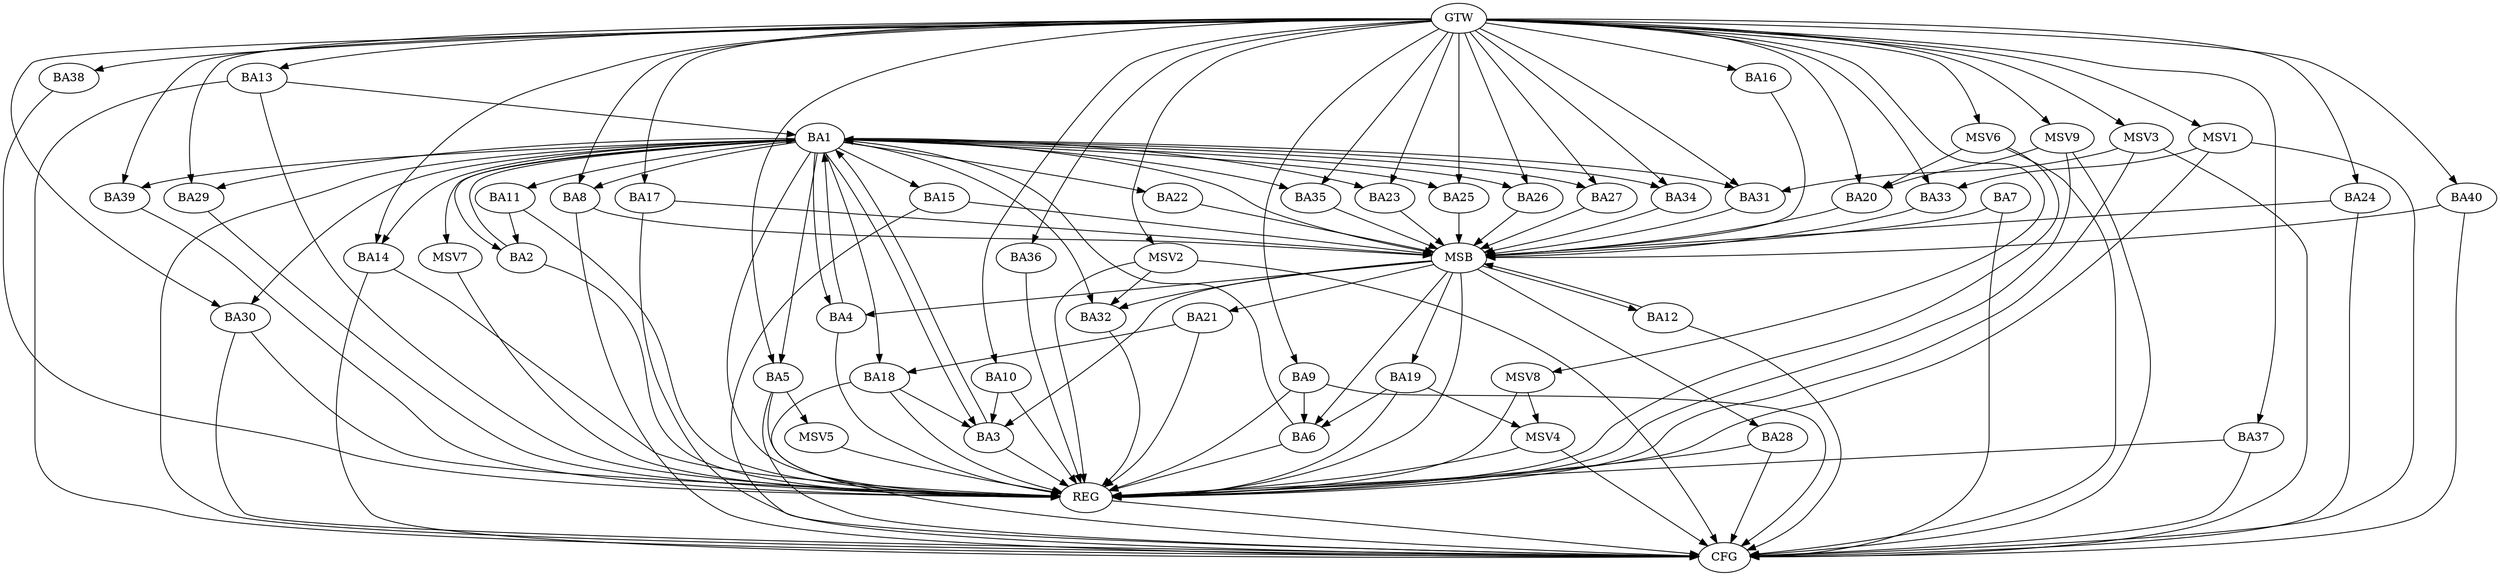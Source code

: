 strict digraph G {
  BA1 [ label="BA1" ];
  BA2 [ label="BA2" ];
  BA3 [ label="BA3" ];
  BA4 [ label="BA4" ];
  BA5 [ label="BA5" ];
  BA6 [ label="BA6" ];
  BA7 [ label="BA7" ];
  BA8 [ label="BA8" ];
  BA9 [ label="BA9" ];
  BA10 [ label="BA10" ];
  BA11 [ label="BA11" ];
  BA12 [ label="BA12" ];
  BA13 [ label="BA13" ];
  BA14 [ label="BA14" ];
  BA15 [ label="BA15" ];
  BA16 [ label="BA16" ];
  BA17 [ label="BA17" ];
  BA18 [ label="BA18" ];
  BA19 [ label="BA19" ];
  BA20 [ label="BA20" ];
  BA21 [ label="BA21" ];
  BA22 [ label="BA22" ];
  BA23 [ label="BA23" ];
  BA24 [ label="BA24" ];
  BA25 [ label="BA25" ];
  BA26 [ label="BA26" ];
  BA27 [ label="BA27" ];
  BA28 [ label="BA28" ];
  BA29 [ label="BA29" ];
  BA30 [ label="BA30" ];
  BA31 [ label="BA31" ];
  BA32 [ label="BA32" ];
  BA33 [ label="BA33" ];
  BA34 [ label="BA34" ];
  BA35 [ label="BA35" ];
  BA36 [ label="BA36" ];
  BA37 [ label="BA37" ];
  BA38 [ label="BA38" ];
  BA39 [ label="BA39" ];
  BA40 [ label="BA40" ];
  GTW [ label="GTW" ];
  REG [ label="REG" ];
  MSB [ label="MSB" ];
  CFG [ label="CFG" ];
  MSV1 [ label="MSV1" ];
  MSV2 [ label="MSV2" ];
  MSV3 [ label="MSV3" ];
  MSV4 [ label="MSV4" ];
  MSV5 [ label="MSV5" ];
  MSV6 [ label="MSV6" ];
  MSV7 [ label="MSV7" ];
  MSV8 [ label="MSV8" ];
  MSV9 [ label="MSV9" ];
  BA1 -> BA2;
  BA2 -> BA1;
  BA3 -> BA1;
  BA4 -> BA1;
  BA6 -> BA1;
  BA9 -> BA6;
  BA10 -> BA3;
  BA11 -> BA2;
  BA13 -> BA1;
  BA18 -> BA3;
  BA19 -> BA6;
  BA21 -> BA18;
  GTW -> BA5;
  GTW -> BA8;
  GTW -> BA9;
  GTW -> BA10;
  GTW -> BA13;
  GTW -> BA14;
  GTW -> BA16;
  GTW -> BA17;
  GTW -> BA20;
  GTW -> BA23;
  GTW -> BA24;
  GTW -> BA25;
  GTW -> BA26;
  GTW -> BA27;
  GTW -> BA29;
  GTW -> BA30;
  GTW -> BA31;
  GTW -> BA33;
  GTW -> BA34;
  GTW -> BA35;
  GTW -> BA36;
  GTW -> BA37;
  GTW -> BA38;
  GTW -> BA39;
  GTW -> BA40;
  BA1 -> REG;
  BA2 -> REG;
  BA3 -> REG;
  BA4 -> REG;
  BA5 -> REG;
  BA6 -> REG;
  BA9 -> REG;
  BA10 -> REG;
  BA11 -> REG;
  BA13 -> REG;
  BA14 -> REG;
  BA18 -> REG;
  BA19 -> REG;
  BA21 -> REG;
  BA28 -> REG;
  BA29 -> REG;
  BA30 -> REG;
  BA32 -> REG;
  BA36 -> REG;
  BA37 -> REG;
  BA38 -> REG;
  BA39 -> REG;
  BA7 -> MSB;
  MSB -> BA4;
  MSB -> REG;
  BA8 -> MSB;
  MSB -> BA1;
  BA12 -> MSB;
  MSB -> BA6;
  BA15 -> MSB;
  BA16 -> MSB;
  MSB -> BA3;
  BA17 -> MSB;
  BA20 -> MSB;
  BA22 -> MSB;
  BA23 -> MSB;
  MSB -> BA12;
  BA24 -> MSB;
  MSB -> BA19;
  BA25 -> MSB;
  BA26 -> MSB;
  MSB -> BA21;
  BA27 -> MSB;
  BA31 -> MSB;
  BA33 -> MSB;
  BA34 -> MSB;
  MSB -> BA32;
  BA35 -> MSB;
  BA40 -> MSB;
  MSB -> BA28;
  BA8 -> CFG;
  BA9 -> CFG;
  BA17 -> CFG;
  BA15 -> CFG;
  BA7 -> CFG;
  BA18 -> CFG;
  BA40 -> CFG;
  BA28 -> CFG;
  BA12 -> CFG;
  BA1 -> CFG;
  BA14 -> CFG;
  BA24 -> CFG;
  BA5 -> CFG;
  BA37 -> CFG;
  BA30 -> CFG;
  BA13 -> CFG;
  REG -> CFG;
  BA1 -> BA25;
  BA1 -> BA35;
  BA1 -> BA18;
  BA1 -> BA23;
  BA1 -> BA26;
  BA1 -> BA30;
  BA1 -> BA31;
  BA1 -> BA27;
  BA1 -> BA34;
  BA1 -> BA4;
  BA1 -> BA15;
  BA1 -> BA29;
  BA1 -> BA32;
  BA1 -> BA5;
  BA1 -> BA39;
  BA1 -> BA8;
  BA1 -> BA11;
  BA1 -> BA14;
  BA1 -> BA22;
  BA1 -> BA3;
  MSV1 -> BA33;
  GTW -> MSV1;
  MSV1 -> REG;
  MSV1 -> CFG;
  MSV2 -> BA32;
  GTW -> MSV2;
  MSV2 -> REG;
  MSV2 -> CFG;
  MSV3 -> BA31;
  GTW -> MSV3;
  MSV3 -> REG;
  MSV3 -> CFG;
  BA19 -> MSV4;
  MSV4 -> REG;
  MSV4 -> CFG;
  BA5 -> MSV5;
  MSV5 -> REG;
  MSV6 -> BA20;
  GTW -> MSV6;
  MSV6 -> REG;
  MSV6 -> CFG;
  BA1 -> MSV7;
  MSV7 -> REG;
  MSV8 -> MSV4;
  GTW -> MSV8;
  MSV8 -> REG;
  MSV9 -> BA20;
  GTW -> MSV9;
  MSV9 -> REG;
  MSV9 -> CFG;
}
